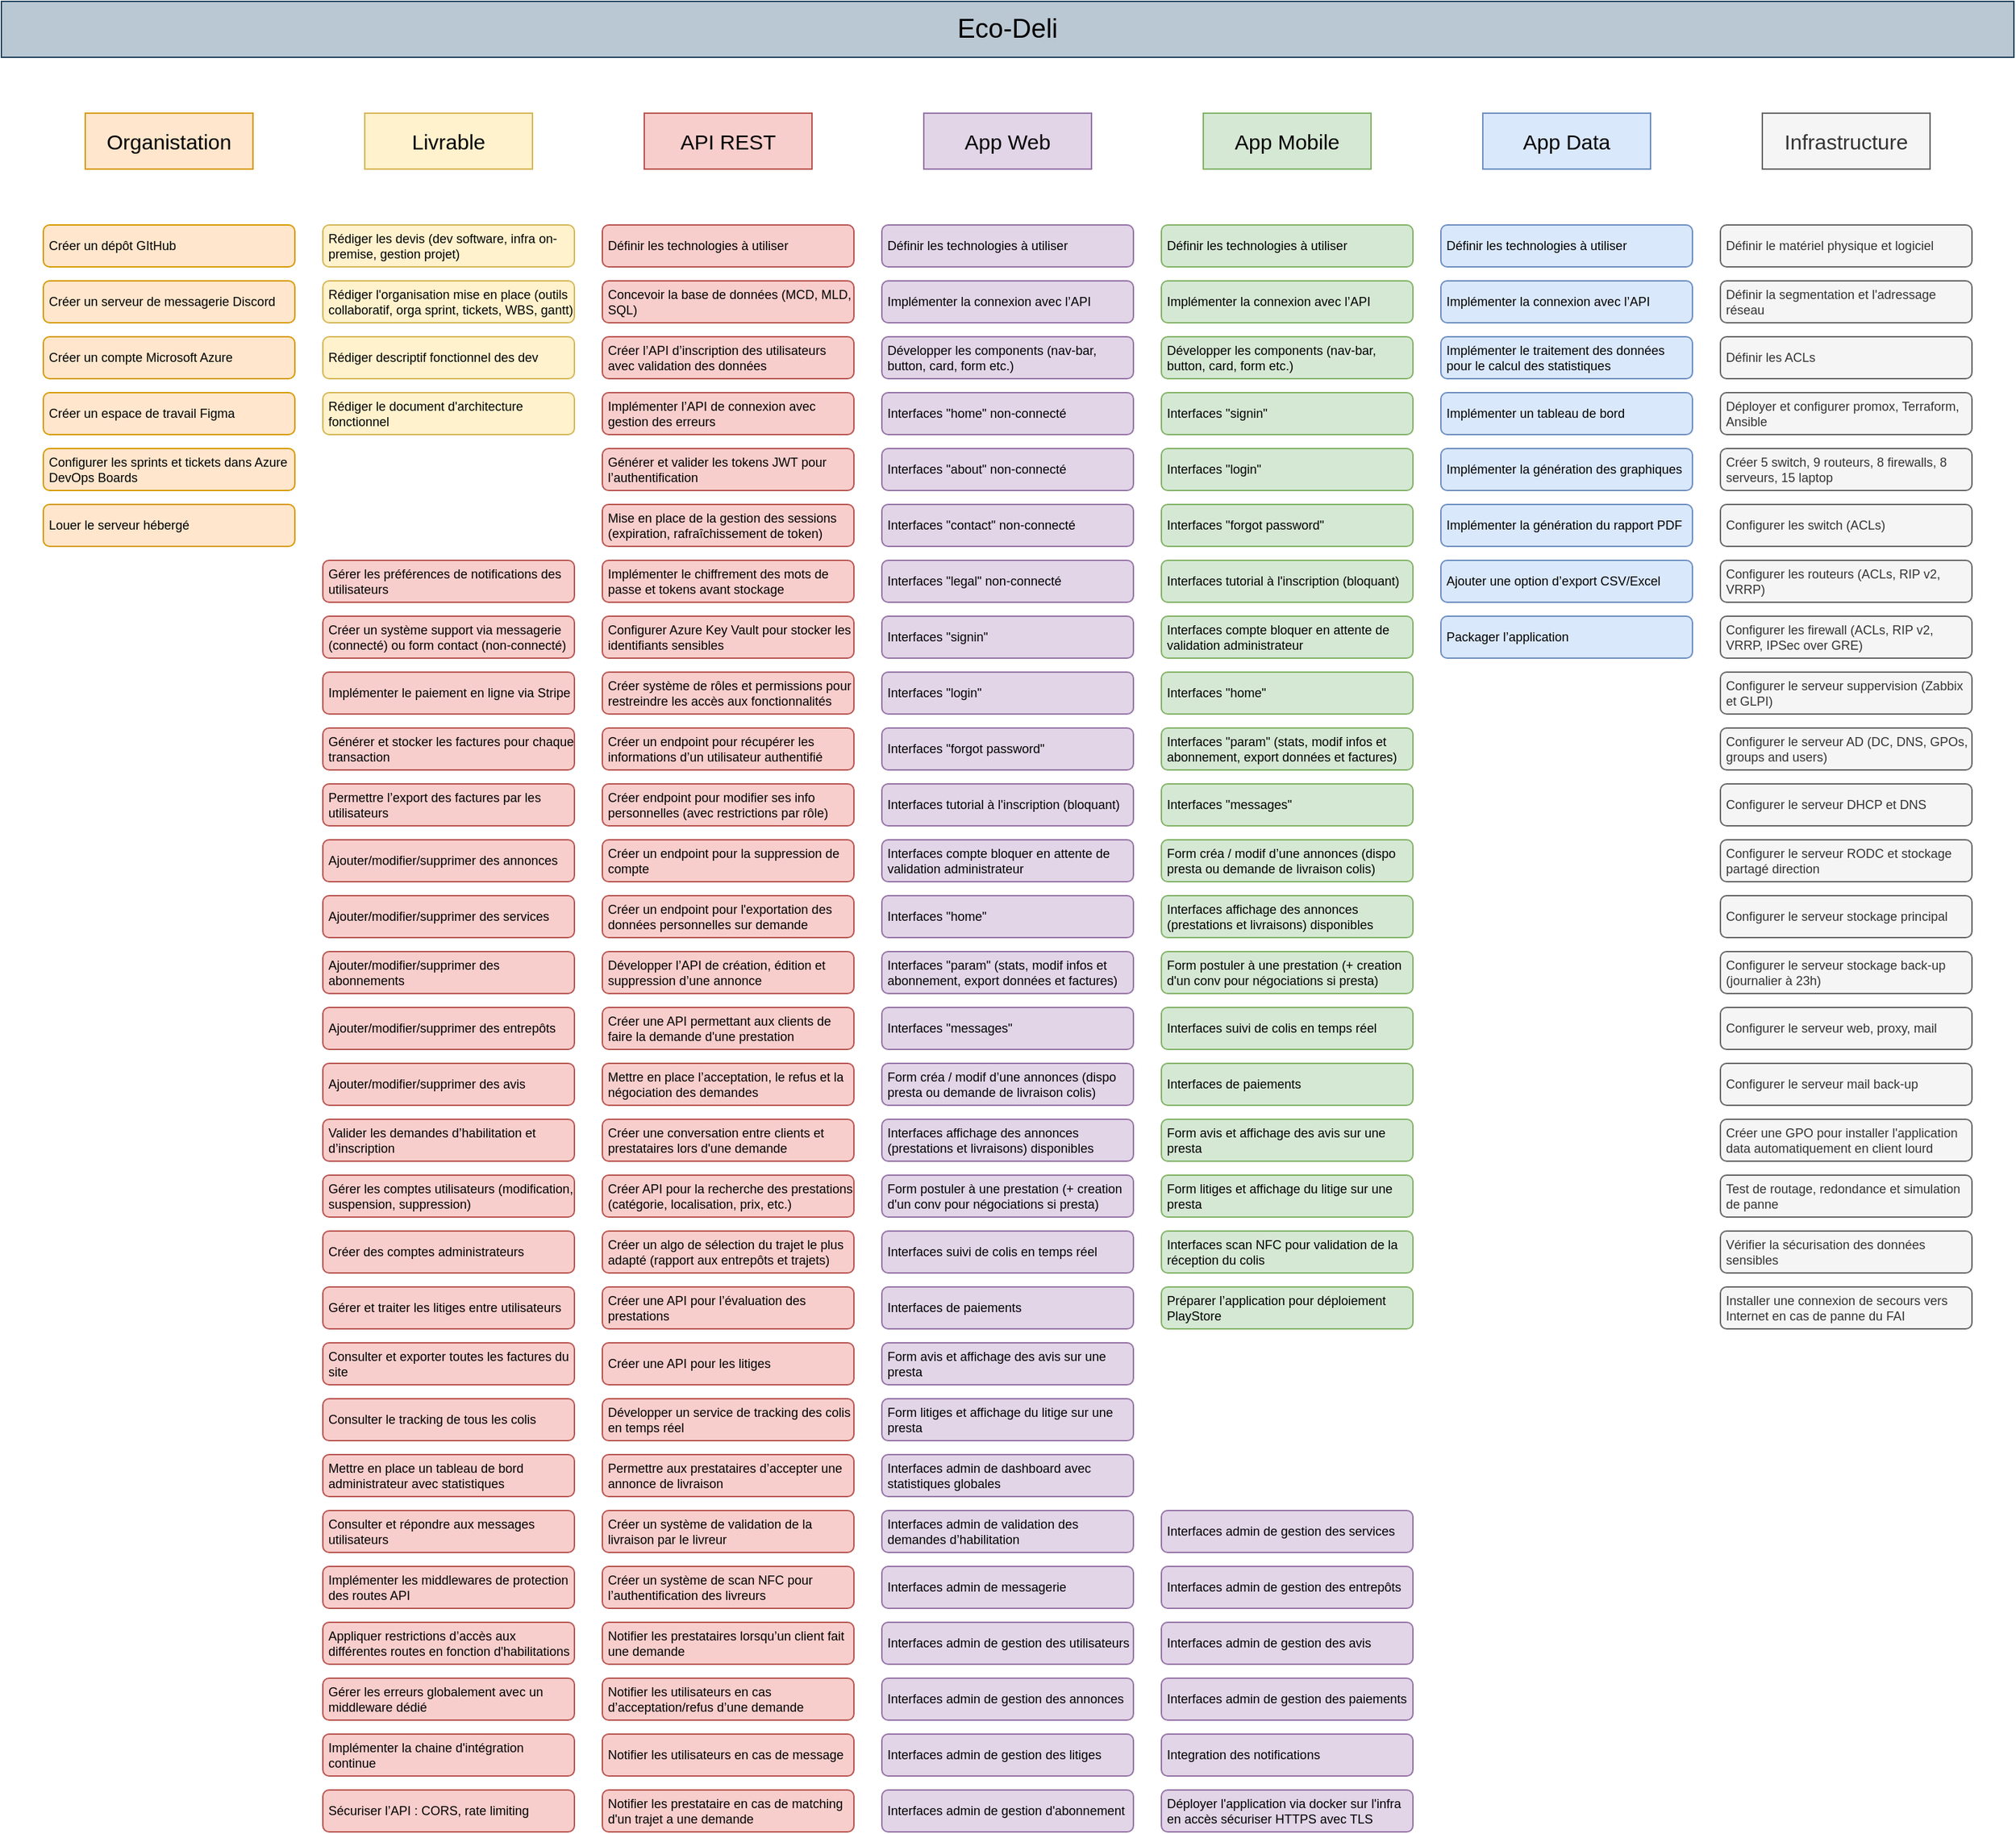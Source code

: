 <mxfile version="26.1.1">
  <diagram name="Page-1" id="0z-PwB4HZmKqcYCsZPZt">
    <mxGraphModel dx="-291" dy="1890" grid="1" gridSize="10" guides="1" tooltips="1" connect="1" arrows="1" fold="1" page="1" pageScale="1" pageWidth="827" pageHeight="1169" math="0" shadow="0">
      <root>
        <mxCell id="0" />
        <mxCell id="1" parent="0" />
        <mxCell id="jnrshBMGlnO5nboHbdF4-2" value="&lt;font style=&quot;font-size: 19px;&quot;&gt;Eco-Deli&lt;/font&gt;" style="rounded=0;whiteSpace=wrap;html=1;fontFamily=Helvetica;fontSize=11;labelBackgroundColor=none;fillColor=#bac8d3;strokeColor=#23445d;" parent="1" vertex="1">
          <mxGeometry x="1760" y="-1120" width="1440" height="40" as="geometry" />
        </mxCell>
        <mxCell id="jnrshBMGlnO5nboHbdF4-3" value="Organistation" style="rounded=0;whiteSpace=wrap;html=1;fontFamily=Helvetica;fontSize=15;labelBackgroundColor=none;fillColor=#ffe6cc;strokeColor=#d79b00;" parent="1" vertex="1">
          <mxGeometry x="1820" y="-1040" width="120" height="40" as="geometry" />
        </mxCell>
        <mxCell id="jnrshBMGlnO5nboHbdF4-4" value="Livrable" style="rounded=0;whiteSpace=wrap;html=1;fontFamily=Helvetica;fontSize=15;labelBackgroundColor=none;fillColor=#fff2cc;strokeColor=#d6b656;" parent="1" vertex="1">
          <mxGeometry x="2020" y="-1040" width="120" height="40" as="geometry" />
        </mxCell>
        <mxCell id="jnrshBMGlnO5nboHbdF4-5" value="App Web" style="rounded=0;whiteSpace=wrap;html=1;fontFamily=Helvetica;fontSize=15;labelBackgroundColor=none;fillColor=#e1d5e7;strokeColor=#9673a6;" parent="1" vertex="1">
          <mxGeometry x="2420" y="-1040" width="120" height="40" as="geometry" />
        </mxCell>
        <mxCell id="jnrshBMGlnO5nboHbdF4-6" value="App Mobile" style="rounded=0;whiteSpace=wrap;html=1;fontFamily=Helvetica;fontSize=15;labelBackgroundColor=none;fillColor=#d5e8d4;strokeColor=#82b366;" parent="1" vertex="1">
          <mxGeometry x="2620" y="-1040" width="120" height="40" as="geometry" />
        </mxCell>
        <mxCell id="jnrshBMGlnO5nboHbdF4-7" value="App Data" style="rounded=0;whiteSpace=wrap;html=1;fontFamily=Helvetica;fontSize=15;labelBackgroundColor=none;fillColor=#dae8fc;strokeColor=#6c8ebf;" parent="1" vertex="1">
          <mxGeometry x="2820" y="-1040" width="120" height="40" as="geometry" />
        </mxCell>
        <mxCell id="jnrshBMGlnO5nboHbdF4-8" value="Infrastructure" style="rounded=0;whiteSpace=wrap;html=1;fontFamily=Helvetica;fontSize=15;fontColor=#333333;labelBackgroundColor=none;fillColor=#f5f5f5;strokeColor=#666666;" parent="1" vertex="1">
          <mxGeometry x="3020" y="-1040" width="120" height="40" as="geometry" />
        </mxCell>
        <mxCell id="jnrshBMGlnO5nboHbdF4-10" value="Créer un dépôt GItHub" style="rounded=1;whiteSpace=wrap;html=1;fontSize=9;align=left;verticalAlign=middle;spacingLeft=2;fillColor=#ffe6cc;strokeColor=#d79b00;" parent="1" vertex="1">
          <mxGeometry x="1790" y="-960" width="180" height="30" as="geometry" />
        </mxCell>
        <mxCell id="jnrshBMGlnO5nboHbdF4-11" value="Créer un serveur de messagerie Discord" style="rounded=1;whiteSpace=wrap;html=1;fontSize=9;align=left;verticalAlign=middle;spacingLeft=2;fillColor=#ffe6cc;strokeColor=#d79b00;" parent="1" vertex="1">
          <mxGeometry x="1790" y="-920" width="180" height="30" as="geometry" />
        </mxCell>
        <mxCell id="jnrshBMGlnO5nboHbdF4-12" value="Créer un compte Microsoft Azure" style="rounded=1;whiteSpace=wrap;html=1;fontSize=9;align=left;verticalAlign=middle;spacingLeft=2;fillColor=#ffe6cc;strokeColor=#d79b00;" parent="1" vertex="1">
          <mxGeometry x="1790" y="-880" width="180" height="30" as="geometry" />
        </mxCell>
        <mxCell id="jnrshBMGlnO5nboHbdF4-13" value="Créer un espace de travail Figma" style="rounded=1;whiteSpace=wrap;html=1;fontSize=9;align=left;verticalAlign=middle;spacingLeft=2;fillColor=#ffe6cc;strokeColor=#d79b00;" parent="1" vertex="1">
          <mxGeometry x="1790" y="-840" width="180" height="30" as="geometry" />
        </mxCell>
        <mxCell id="jnrshBMGlnO5nboHbdF4-17" value="Configurer les sprints et tickets dans Azure DevOps Boards" style="rounded=1;whiteSpace=wrap;html=1;fontSize=9;align=left;verticalAlign=middle;spacingLeft=2;fillColor=#ffe6cc;strokeColor=#d79b00;" parent="1" vertex="1">
          <mxGeometry x="1790" y="-800" width="180" height="30" as="geometry" />
        </mxCell>
        <mxCell id="jnrshBMGlnO5nboHbdF4-20" value="Rédiger les devis (dev software, infra on-premise, gestion projet)" style="rounded=1;whiteSpace=wrap;html=1;fontSize=9;align=left;verticalAlign=middle;spacingLeft=2;fillColor=#fff2cc;strokeColor=#d6b656;" parent="1" vertex="1">
          <mxGeometry x="1990" y="-960" width="180" height="30" as="geometry" />
        </mxCell>
        <mxCell id="jnrshBMGlnO5nboHbdF4-21" value="Définir le matériel physique et logiciel&amp;nbsp;" style="rounded=1;whiteSpace=wrap;html=1;fontSize=9;align=left;verticalAlign=middle;spacingLeft=2;fillColor=#f5f5f5;fontColor=#333333;strokeColor=#666666;" parent="1" vertex="1">
          <mxGeometry x="2990" y="-960" width="180" height="30" as="geometry" />
        </mxCell>
        <mxCell id="jnrshBMGlnO5nboHbdF4-22" value="Rédiger l&#39;organisation mise en place (outils collaboratif, orga sprint, tickets, WBS, gantt)" style="rounded=1;whiteSpace=wrap;html=1;fontSize=9;align=left;verticalAlign=middle;spacingLeft=2;fillColor=#fff2cc;strokeColor=#d6b656;" parent="1" vertex="1">
          <mxGeometry x="1990" y="-920" width="180" height="30" as="geometry" />
        </mxCell>
        <mxCell id="jnrshBMGlnO5nboHbdF4-23" value="Rédiger descriptif fonctionnel des dev" style="rounded=1;whiteSpace=wrap;html=1;fontSize=9;align=left;verticalAlign=middle;spacingLeft=2;fillColor=#fff2cc;strokeColor=#d6b656;" parent="1" vertex="1">
          <mxGeometry x="1990" y="-880" width="180" height="30" as="geometry" />
        </mxCell>
        <mxCell id="jnrshBMGlnO5nboHbdF4-25" value="Rédiger le document d&#39;architecture fonctionnel&amp;nbsp;" style="rounded=1;whiteSpace=wrap;html=1;fontSize=9;align=left;verticalAlign=middle;spacingLeft=2;fillColor=#fff2cc;strokeColor=#d6b656;" parent="1" vertex="1">
          <mxGeometry x="1990" y="-840" width="180" height="30" as="geometry" />
        </mxCell>
        <mxCell id="jnrshBMGlnO5nboHbdF4-27" value="Définir les technologies à utiliser" style="rounded=1;whiteSpace=wrap;html=1;fontSize=9;align=left;verticalAlign=middle;spacingLeft=2;fillColor=#e1d5e7;strokeColor=#9673a6;" parent="1" vertex="1">
          <mxGeometry x="2390" y="-960" width="180" height="30" as="geometry" />
        </mxCell>
        <mxCell id="jnrshBMGlnO5nboHbdF4-28" value="Définir les technologies à utiliser" style="rounded=1;whiteSpace=wrap;html=1;fontSize=9;align=left;verticalAlign=middle;spacingLeft=2;fillColor=#d5e8d4;strokeColor=#82b366;" parent="1" vertex="1">
          <mxGeometry x="2590" y="-960" width="180" height="30" as="geometry" />
        </mxCell>
        <mxCell id="jnrshBMGlnO5nboHbdF4-29" value="Définir les technologies à utiliser" style="rounded=1;whiteSpace=wrap;html=1;fontSize=9;align=left;verticalAlign=middle;spacingLeft=2;fillColor=#dae8fc;strokeColor=#6c8ebf;" parent="1" vertex="1">
          <mxGeometry x="2790" y="-960" width="180" height="30" as="geometry" />
        </mxCell>
        <mxCell id="jnrshBMGlnO5nboHbdF4-32" value="&lt;div&gt;Interfaces &quot;home&quot; non-connecté&amp;nbsp;&lt;/div&gt;" style="rounded=1;whiteSpace=wrap;html=1;fontSize=9;align=left;verticalAlign=middle;spacingLeft=2;fillColor=#e1d5e7;strokeColor=#9673a6;" parent="1" vertex="1">
          <mxGeometry x="2390" y="-840" width="180" height="30" as="geometry" />
        </mxCell>
        <mxCell id="jnrshBMGlnO5nboHbdF4-33" value="&lt;div&gt;Interfaces &quot;about&quot; non-connecté&amp;nbsp;&lt;/div&gt;" style="rounded=1;whiteSpace=wrap;html=1;fontSize=9;align=left;verticalAlign=middle;spacingLeft=2;fillColor=#e1d5e7;strokeColor=#9673a6;" parent="1" vertex="1">
          <mxGeometry x="2390" y="-800" width="180" height="30" as="geometry" />
        </mxCell>
        <mxCell id="RLQJDiiOx_Z5LadbRoZ9-6" value="&lt;div&gt;Interfaces &quot;contact&quot; non-connecté&amp;nbsp;&lt;/div&gt;" style="rounded=1;whiteSpace=wrap;html=1;fontSize=9;align=left;verticalAlign=middle;spacingLeft=2;fillColor=#e1d5e7;strokeColor=#9673a6;" vertex="1" parent="1">
          <mxGeometry x="2390" y="-760" width="180" height="30" as="geometry" />
        </mxCell>
        <mxCell id="RLQJDiiOx_Z5LadbRoZ9-7" value="&lt;div&gt;Interfaces &quot;legal&quot; non-connecté&amp;nbsp;&lt;/div&gt;" style="rounded=1;whiteSpace=wrap;html=1;fontSize=9;align=left;verticalAlign=middle;spacingLeft=2;fillColor=#e1d5e7;strokeColor=#9673a6;" vertex="1" parent="1">
          <mxGeometry x="2390" y="-720" width="180" height="30" as="geometry" />
        </mxCell>
        <mxCell id="RLQJDiiOx_Z5LadbRoZ9-8" value="&lt;div&gt;Interfaces &quot;signin&quot;&lt;/div&gt;" style="rounded=1;whiteSpace=wrap;html=1;fontSize=9;align=left;verticalAlign=middle;spacingLeft=2;fillColor=#e1d5e7;strokeColor=#9673a6;" vertex="1" parent="1">
          <mxGeometry x="2390" y="-680" width="180" height="30" as="geometry" />
        </mxCell>
        <mxCell id="RLQJDiiOx_Z5LadbRoZ9-9" value="&lt;div&gt;Interfaces &quot;login&quot;&lt;/div&gt;" style="rounded=1;whiteSpace=wrap;html=1;fontSize=9;align=left;verticalAlign=middle;spacingLeft=2;fillColor=#e1d5e7;strokeColor=#9673a6;" vertex="1" parent="1">
          <mxGeometry x="2390" y="-640" width="180" height="30" as="geometry" />
        </mxCell>
        <mxCell id="RLQJDiiOx_Z5LadbRoZ9-10" value="&lt;div&gt;Interfaces &quot;forgot password&quot;&lt;/div&gt;" style="rounded=1;whiteSpace=wrap;html=1;fontSize=9;align=left;verticalAlign=middle;spacingLeft=2;fillColor=#e1d5e7;strokeColor=#9673a6;" vertex="1" parent="1">
          <mxGeometry x="2390" y="-600" width="180" height="30" as="geometry" />
        </mxCell>
        <mxCell id="RLQJDiiOx_Z5LadbRoZ9-11" value="Développer les components (nav-bar, button, card, form etc.)" style="rounded=1;whiteSpace=wrap;html=1;fontSize=9;align=left;verticalAlign=middle;spacingLeft=2;fillColor=#e1d5e7;strokeColor=#9673a6;" vertex="1" parent="1">
          <mxGeometry x="2390" y="-880" width="180" height="30" as="geometry" />
        </mxCell>
        <mxCell id="RLQJDiiOx_Z5LadbRoZ9-23" value="&lt;div&gt;Interfaces tutorial à l&#39;inscription (bloquant)&lt;/div&gt;" style="rounded=1;whiteSpace=wrap;html=1;fontSize=9;align=left;verticalAlign=middle;spacingLeft=2;fillColor=#e1d5e7;strokeColor=#9673a6;" vertex="1" parent="1">
          <mxGeometry x="2390" y="-560" width="180" height="30" as="geometry" />
        </mxCell>
        <mxCell id="RLQJDiiOx_Z5LadbRoZ9-24" value="&lt;div&gt;Interfaces compte bloquer en attente de validation administrateur&lt;/div&gt;" style="rounded=1;whiteSpace=wrap;html=1;fontSize=9;align=left;verticalAlign=middle;spacingLeft=2;fillColor=#e1d5e7;strokeColor=#9673a6;" vertex="1" parent="1">
          <mxGeometry x="2390" y="-520" width="180" height="30" as="geometry" />
        </mxCell>
        <mxCell id="RLQJDiiOx_Z5LadbRoZ9-25" value="&lt;div&gt;Interfaces &quot;home&quot;&lt;/div&gt;" style="rounded=1;whiteSpace=wrap;html=1;fontSize=9;align=left;verticalAlign=middle;spacingLeft=2;fillColor=#e1d5e7;strokeColor=#9673a6;" vertex="1" parent="1">
          <mxGeometry x="2390" y="-480" width="180" height="30" as="geometry" />
        </mxCell>
        <mxCell id="RLQJDiiOx_Z5LadbRoZ9-26" value="&lt;div&gt;Interfaces &quot;param&quot; (&lt;span style=&quot;background-color: transparent; color: light-dark(rgb(0, 0, 0), rgb(255, 255, 255));&quot;&gt;stats,&amp;nbsp;&lt;/span&gt;&lt;span style=&quot;background-color: transparent; color: light-dark(rgb(0, 0, 0), rgb(255, 255, 255));&quot;&gt;modif info&lt;font&gt;s&lt;/font&gt; et abonnement, export données et factures)&lt;/span&gt;&lt;/div&gt;" style="rounded=1;whiteSpace=wrap;html=1;fontSize=9;align=left;verticalAlign=middle;spacingLeft=2;fillColor=#e1d5e7;strokeColor=#9673a6;" vertex="1" parent="1">
          <mxGeometry x="2390" y="-440" width="180" height="30" as="geometry" />
        </mxCell>
        <mxCell id="RLQJDiiOx_Z5LadbRoZ9-27" value="&lt;div&gt;Interfaces &quot;messages&quot;&lt;/div&gt;" style="rounded=1;whiteSpace=wrap;html=1;fontSize=9;align=left;verticalAlign=middle;spacingLeft=2;fillColor=#e1d5e7;strokeColor=#9673a6;" vertex="1" parent="1">
          <mxGeometry x="2390" y="-400" width="180" height="30" as="geometry" />
        </mxCell>
        <mxCell id="RLQJDiiOx_Z5LadbRoZ9-28" value="&lt;div&gt;Form créa / modif d’une annonces (dispo presta ou demande de livraison colis)&lt;/div&gt;" style="rounded=1;whiteSpace=wrap;html=1;fontSize=9;align=left;verticalAlign=middle;spacingLeft=2;fillColor=#e1d5e7;strokeColor=#9673a6;" vertex="1" parent="1">
          <mxGeometry x="2390" y="-360" width="180" height="30" as="geometry" />
        </mxCell>
        <mxCell id="RLQJDiiOx_Z5LadbRoZ9-29" value="&lt;div&gt;Interfaces affichage des annonces (prestations et livraisons) disponibles&lt;/div&gt;" style="rounded=1;whiteSpace=wrap;html=1;fontSize=9;align=left;verticalAlign=middle;spacingLeft=2;fillColor=#e1d5e7;strokeColor=#9673a6;" vertex="1" parent="1">
          <mxGeometry x="2390" y="-320" width="180" height="30" as="geometry" />
        </mxCell>
        <mxCell id="RLQJDiiOx_Z5LadbRoZ9-30" value="&lt;div&gt;Form postuler à une prestation (+ creation d&#39;un conv pour négociations si presta)&lt;/div&gt;" style="rounded=1;whiteSpace=wrap;html=1;fontSize=9;align=left;verticalAlign=middle;spacingLeft=2;fillColor=#e1d5e7;strokeColor=#9673a6;" vertex="1" parent="1">
          <mxGeometry x="2390" y="-280" width="180" height="30" as="geometry" />
        </mxCell>
        <mxCell id="RLQJDiiOx_Z5LadbRoZ9-31" value="&lt;div&gt;Interfaces suivi de colis en temps réel&amp;nbsp;&lt;/div&gt;" style="rounded=1;whiteSpace=wrap;html=1;fontSize=9;align=left;verticalAlign=middle;spacingLeft=2;fillColor=#e1d5e7;strokeColor=#9673a6;" vertex="1" parent="1">
          <mxGeometry x="2390" y="-240" width="180" height="30" as="geometry" />
        </mxCell>
        <mxCell id="RLQJDiiOx_Z5LadbRoZ9-32" value="&lt;div&gt;Interfaces de paiements&amp;nbsp;&lt;/div&gt;" style="rounded=1;whiteSpace=wrap;html=1;fontSize=9;align=left;verticalAlign=middle;spacingLeft=2;fillColor=#e1d5e7;strokeColor=#9673a6;" vertex="1" parent="1">
          <mxGeometry x="2390" y="-200" width="180" height="30" as="geometry" />
        </mxCell>
        <mxCell id="RLQJDiiOx_Z5LadbRoZ9-33" value="Form avis et affichage des avis sur une presta" style="rounded=1;whiteSpace=wrap;html=1;fontSize=9;align=left;verticalAlign=middle;spacingLeft=2;fillColor=#e1d5e7;strokeColor=#9673a6;" vertex="1" parent="1">
          <mxGeometry x="2390" y="-160" width="180" height="30" as="geometry" />
        </mxCell>
        <mxCell id="RLQJDiiOx_Z5LadbRoZ9-34" value="Form litiges et affichage du litige sur une presta&amp;nbsp;" style="rounded=1;whiteSpace=wrap;html=1;fontSize=9;align=left;verticalAlign=middle;spacingLeft=2;fillColor=#e1d5e7;strokeColor=#9673a6;" vertex="1" parent="1">
          <mxGeometry x="2390" y="-120" width="180" height="30" as="geometry" />
        </mxCell>
        <mxCell id="RLQJDiiOx_Z5LadbRoZ9-35" value="&lt;div&gt;Interfaces admin de dashboard avec statistiques globales&lt;/div&gt;" style="rounded=1;whiteSpace=wrap;html=1;fontSize=9;align=left;verticalAlign=middle;spacingLeft=2;fillColor=#e1d5e7;strokeColor=#9673a6;" vertex="1" parent="1">
          <mxGeometry x="2390" y="-80" width="180" height="30" as="geometry" />
        </mxCell>
        <mxCell id="RLQJDiiOx_Z5LadbRoZ9-36" value="&lt;div&gt;Interfaces admin de validation des demandes d’habilitation&lt;/div&gt;" style="rounded=1;whiteSpace=wrap;html=1;fontSize=9;align=left;verticalAlign=middle;spacingLeft=2;fillColor=#e1d5e7;strokeColor=#9673a6;" vertex="1" parent="1">
          <mxGeometry x="2390" y="-40" width="180" height="30" as="geometry" />
        </mxCell>
        <mxCell id="RLQJDiiOx_Z5LadbRoZ9-37" value="&lt;div&gt;Interfaces admin de messagerie&lt;/div&gt;" style="rounded=1;whiteSpace=wrap;html=1;fontSize=9;align=left;verticalAlign=middle;spacingLeft=2;fillColor=#e1d5e7;strokeColor=#9673a6;" vertex="1" parent="1">
          <mxGeometry x="2390" width="180" height="30" as="geometry" />
        </mxCell>
        <mxCell id="RLQJDiiOx_Z5LadbRoZ9-38" value="&lt;div&gt;Interfaces admin de gestion des utilisateurs&lt;/div&gt;" style="rounded=1;whiteSpace=wrap;html=1;fontSize=9;align=left;verticalAlign=middle;spacingLeft=2;fillColor=#e1d5e7;strokeColor=#9673a6;" vertex="1" parent="1">
          <mxGeometry x="2390" y="40" width="180" height="30" as="geometry" />
        </mxCell>
        <mxCell id="RLQJDiiOx_Z5LadbRoZ9-39" value="Interfaces admin de gestion des annonces" style="rounded=1;whiteSpace=wrap;html=1;fontSize=9;align=left;verticalAlign=middle;spacingLeft=2;fillColor=#e1d5e7;strokeColor=#9673a6;" vertex="1" parent="1">
          <mxGeometry x="2390" y="80" width="180" height="30" as="geometry" />
        </mxCell>
        <mxCell id="RLQJDiiOx_Z5LadbRoZ9-40" value="Interfaces admin de gestion des litiges" style="rounded=1;whiteSpace=wrap;html=1;fontSize=9;align=left;verticalAlign=middle;spacingLeft=2;fillColor=#e1d5e7;strokeColor=#9673a6;" vertex="1" parent="1">
          <mxGeometry x="2390" y="120" width="180" height="30" as="geometry" />
        </mxCell>
        <mxCell id="RLQJDiiOx_Z5LadbRoZ9-58" value="Integration des notifications" style="rounded=1;whiteSpace=wrap;html=1;fontSize=9;align=left;verticalAlign=middle;spacingLeft=2;fillColor=#e1d5e7;strokeColor=#9673a6;" vertex="1" parent="1">
          <mxGeometry x="2590" y="120" width="180" height="30" as="geometry" />
        </mxCell>
        <mxCell id="RLQJDiiOx_Z5LadbRoZ9-59" value="Interfaces admin de gestion des paiements" style="rounded=1;whiteSpace=wrap;html=1;fontSize=9;align=left;verticalAlign=middle;spacingLeft=2;fillColor=#e1d5e7;strokeColor=#9673a6;" vertex="1" parent="1">
          <mxGeometry x="2590" y="80" width="180" height="30" as="geometry" />
        </mxCell>
        <mxCell id="RLQJDiiOx_Z5LadbRoZ9-60" value="API REST" style="rounded=0;whiteSpace=wrap;html=1;fontFamily=Helvetica;fontSize=15;labelBackgroundColor=none;fillColor=#f8cecc;strokeColor=#b85450;" vertex="1" parent="1">
          <mxGeometry x="2220" y="-1040" width="120" height="40" as="geometry" />
        </mxCell>
        <mxCell id="RLQJDiiOx_Z5LadbRoZ9-61" value="Définir les technologies à utiliser" style="rounded=1;whiteSpace=wrap;html=1;fontSize=9;align=left;verticalAlign=middle;spacingLeft=2;fillColor=#f8cecc;strokeColor=#b85450;" vertex="1" parent="1">
          <mxGeometry x="2190" y="-960" width="180" height="30" as="geometry" />
        </mxCell>
        <mxCell id="RLQJDiiOx_Z5LadbRoZ9-62" value="Concevoir la base de données (MCD, MLD, SQL)" style="rounded=1;whiteSpace=wrap;html=1;fontSize=9;align=left;verticalAlign=middle;spacingLeft=2;fillColor=#f8cecc;strokeColor=#b85450;" vertex="1" parent="1">
          <mxGeometry x="2190" y="-920" width="180" height="30" as="geometry" />
        </mxCell>
        <mxCell id="RLQJDiiOx_Z5LadbRoZ9-63" value="Créer l’API d’inscription des utilisateurs avec validation des données" style="rounded=1;whiteSpace=wrap;html=1;fontSize=9;align=left;verticalAlign=middle;spacingLeft=2;fillColor=#f8cecc;strokeColor=#b85450;" vertex="1" parent="1">
          <mxGeometry x="2190" y="-880" width="180" height="30" as="geometry" />
        </mxCell>
        <mxCell id="RLQJDiiOx_Z5LadbRoZ9-64" value="&lt;div&gt;Implémenter l’API de connexion avec gestion des erreurs&lt;/div&gt;" style="rounded=1;whiteSpace=wrap;html=1;fontSize=9;align=left;verticalAlign=middle;spacingLeft=2;fillColor=#f8cecc;strokeColor=#b85450;" vertex="1" parent="1">
          <mxGeometry x="2190" y="-840" width="180" height="30" as="geometry" />
        </mxCell>
        <mxCell id="RLQJDiiOx_Z5LadbRoZ9-65" value="&lt;div&gt;Générer et valider les tokens JWT pour l’authentification&lt;/div&gt;" style="rounded=1;whiteSpace=wrap;html=1;fontSize=9;align=left;verticalAlign=middle;spacingLeft=2;fillColor=#f8cecc;strokeColor=#b85450;" vertex="1" parent="1">
          <mxGeometry x="2190" y="-800" width="180" height="30" as="geometry" />
        </mxCell>
        <mxCell id="RLQJDiiOx_Z5LadbRoZ9-66" value="&lt;div&gt;Mise en place de la gestion des sessions (expiration, rafraîchissement de token)&lt;/div&gt;" style="rounded=1;whiteSpace=wrap;html=1;fontSize=9;align=left;verticalAlign=middle;spacingLeft=2;fillColor=#f8cecc;strokeColor=#b85450;" vertex="1" parent="1">
          <mxGeometry x="2190" y="-760" width="180" height="30" as="geometry" />
        </mxCell>
        <mxCell id="RLQJDiiOx_Z5LadbRoZ9-67" value="&lt;div&gt;Implémenter le chiffrement des mots de passe et tokens avant stockage&lt;/div&gt;" style="rounded=1;whiteSpace=wrap;html=1;fontSize=9;align=left;verticalAlign=middle;spacingLeft=2;fillColor=#f8cecc;strokeColor=#b85450;" vertex="1" parent="1">
          <mxGeometry x="2190" y="-720" width="180" height="30" as="geometry" />
        </mxCell>
        <mxCell id="RLQJDiiOx_Z5LadbRoZ9-68" value="Configurer Azure Key Vault pour stocker les identifiants sensibles" style="rounded=1;whiteSpace=wrap;html=1;fontSize=9;align=left;verticalAlign=middle;spacingLeft=2;fillColor=#f8cecc;strokeColor=#b85450;" vertex="1" parent="1">
          <mxGeometry x="2190" y="-680" width="180" height="30" as="geometry" />
        </mxCell>
        <mxCell id="RLQJDiiOx_Z5LadbRoZ9-69" value="&lt;div&gt;Créer système de rôles et permissions pour restreindre les accès aux fonctionnalités&lt;/div&gt;" style="rounded=1;whiteSpace=wrap;html=1;fontSize=9;align=left;verticalAlign=middle;spacingLeft=2;fillColor=#f8cecc;strokeColor=#b85450;" vertex="1" parent="1">
          <mxGeometry x="2190" y="-640" width="180" height="30" as="geometry" />
        </mxCell>
        <mxCell id="RLQJDiiOx_Z5LadbRoZ9-70" value="&lt;div&gt;Créer un endpoint pour récupérer les informations d’un utilisateur authentifié&lt;/div&gt;" style="rounded=1;whiteSpace=wrap;html=1;fontSize=9;align=left;verticalAlign=middle;spacingLeft=2;fillColor=#f8cecc;strokeColor=#b85450;" vertex="1" parent="1">
          <mxGeometry x="2190" y="-600" width="180" height="30" as="geometry" />
        </mxCell>
        <mxCell id="RLQJDiiOx_Z5LadbRoZ9-71" value="&lt;div&gt;Créer endpoint pour modifier ses info personnelles (avec restrictions par rôle)&lt;/div&gt;" style="rounded=1;whiteSpace=wrap;html=1;fontSize=9;align=left;verticalAlign=middle;spacingLeft=2;fillColor=#f8cecc;strokeColor=#b85450;" vertex="1" parent="1">
          <mxGeometry x="2190" y="-560" width="180" height="30" as="geometry" />
        </mxCell>
        <mxCell id="RLQJDiiOx_Z5LadbRoZ9-72" value="&lt;div&gt;Créer un endpoint pour la suppression de compte&lt;/div&gt;" style="rounded=1;whiteSpace=wrap;html=1;fontSize=9;align=left;verticalAlign=middle;spacingLeft=2;fillColor=#f8cecc;strokeColor=#b85450;" vertex="1" parent="1">
          <mxGeometry x="2190" y="-520" width="180" height="30" as="geometry" />
        </mxCell>
        <mxCell id="RLQJDiiOx_Z5LadbRoZ9-73" value="&lt;div&gt;Créer un endpoint pour l&#39;exportation des données personnelles sur demande&lt;/div&gt;" style="rounded=1;whiteSpace=wrap;html=1;fontSize=9;align=left;verticalAlign=middle;spacingLeft=2;fillColor=#f8cecc;strokeColor=#b85450;" vertex="1" parent="1">
          <mxGeometry x="2190" y="-480" width="180" height="30" as="geometry" />
        </mxCell>
        <mxCell id="RLQJDiiOx_Z5LadbRoZ9-74" value="&lt;div&gt;Développer l’API de création, édition et suppression d’une annonce&lt;/div&gt;" style="rounded=1;whiteSpace=wrap;html=1;fontSize=9;align=left;verticalAlign=middle;spacingLeft=2;fillColor=#f8cecc;strokeColor=#b85450;" vertex="1" parent="1">
          <mxGeometry x="2190" y="-440" width="180" height="30" as="geometry" />
        </mxCell>
        <mxCell id="RLQJDiiOx_Z5LadbRoZ9-75" value="&lt;div&gt;Créer une API permettant aux clients de faire la demande d&#39;une prestation&lt;/div&gt;" style="rounded=1;whiteSpace=wrap;html=1;fontSize=9;align=left;verticalAlign=middle;spacingLeft=2;fillColor=#f8cecc;strokeColor=#b85450;" vertex="1" parent="1">
          <mxGeometry x="2190" y="-400" width="180" height="30" as="geometry" />
        </mxCell>
        <mxCell id="RLQJDiiOx_Z5LadbRoZ9-76" value="&lt;div&gt;Mettre en place l’acceptation, le refus et la négociation des demandes&lt;/div&gt;" style="rounded=1;whiteSpace=wrap;html=1;fontSize=9;align=left;verticalAlign=middle;spacingLeft=2;fillColor=#f8cecc;strokeColor=#b85450;" vertex="1" parent="1">
          <mxGeometry x="2190" y="-360" width="180" height="30" as="geometry" />
        </mxCell>
        <mxCell id="RLQJDiiOx_Z5LadbRoZ9-77" value="&lt;div&gt;Créer une conversation entre clients et prestataires lors d&#39;une demande&lt;/div&gt;" style="rounded=1;whiteSpace=wrap;html=1;fontSize=9;align=left;verticalAlign=middle;spacingLeft=2;fillColor=#f8cecc;strokeColor=#b85450;" vertex="1" parent="1">
          <mxGeometry x="2190" y="-320" width="180" height="30" as="geometry" />
        </mxCell>
        <mxCell id="RLQJDiiOx_Z5LadbRoZ9-78" value="&lt;div&gt;Créer API pour la recherche des prestations (catégorie, localisation, prix, etc.)&lt;/div&gt;" style="rounded=1;whiteSpace=wrap;html=1;fontSize=9;align=left;verticalAlign=middle;spacingLeft=2;fillColor=#f8cecc;strokeColor=#b85450;" vertex="1" parent="1">
          <mxGeometry x="2190" y="-280" width="180" height="30" as="geometry" />
        </mxCell>
        <mxCell id="RLQJDiiOx_Z5LadbRoZ9-79" value="&lt;div&gt;Créer un algo de sélection du trajet le plus adapté (rapport aux entrepôts et trajets)&lt;/div&gt;" style="rounded=1;whiteSpace=wrap;html=1;fontSize=9;align=left;verticalAlign=middle;spacingLeft=2;fillColor=#f8cecc;strokeColor=#b85450;" vertex="1" parent="1">
          <mxGeometry x="2190" y="-240" width="180" height="30" as="geometry" />
        </mxCell>
        <mxCell id="RLQJDiiOx_Z5LadbRoZ9-80" value="&lt;div&gt;Créer une API pour l’évaluation des prestations&lt;/div&gt;" style="rounded=1;whiteSpace=wrap;html=1;fontSize=9;align=left;verticalAlign=middle;spacingLeft=2;fillColor=#f8cecc;strokeColor=#b85450;" vertex="1" parent="1">
          <mxGeometry x="2190" y="-200" width="180" height="30" as="geometry" />
        </mxCell>
        <mxCell id="RLQJDiiOx_Z5LadbRoZ9-81" value="&lt;div&gt;Créer une API pour les litiges&lt;/div&gt;" style="rounded=1;whiteSpace=wrap;html=1;fontSize=9;align=left;verticalAlign=middle;spacingLeft=2;fillColor=#f8cecc;strokeColor=#b85450;" vertex="1" parent="1">
          <mxGeometry x="2190" y="-160" width="180" height="30" as="geometry" />
        </mxCell>
        <mxCell id="RLQJDiiOx_Z5LadbRoZ9-82" value="&lt;div&gt;Développer un service de tracking des colis en temps réel&lt;/div&gt;" style="rounded=1;whiteSpace=wrap;html=1;fontSize=9;align=left;verticalAlign=middle;spacingLeft=2;fillColor=#f8cecc;strokeColor=#b85450;" vertex="1" parent="1">
          <mxGeometry x="2190" y="-120" width="180" height="30" as="geometry" />
        </mxCell>
        <mxCell id="RLQJDiiOx_Z5LadbRoZ9-83" value="&lt;div&gt;Permettre aux prestataires d’accepter une annonce de livraison&lt;/div&gt;" style="rounded=1;whiteSpace=wrap;html=1;fontSize=9;align=left;verticalAlign=middle;spacingLeft=2;fillColor=#f8cecc;strokeColor=#b85450;" vertex="1" parent="1">
          <mxGeometry x="2190" y="-80" width="180" height="30" as="geometry" />
        </mxCell>
        <mxCell id="RLQJDiiOx_Z5LadbRoZ9-84" value="&lt;div&gt;Créer un système de validation de la livraison par le livreur&lt;/div&gt;" style="rounded=1;whiteSpace=wrap;html=1;fontSize=9;align=left;verticalAlign=middle;spacingLeft=2;fillColor=#f8cecc;strokeColor=#b85450;" vertex="1" parent="1">
          <mxGeometry x="2190" y="-40" width="180" height="30" as="geometry" />
        </mxCell>
        <mxCell id="RLQJDiiOx_Z5LadbRoZ9-85" value="&lt;div&gt;Créer un système de scan NFC pour l’authentification des livreurs&lt;/div&gt;" style="rounded=1;whiteSpace=wrap;html=1;fontSize=9;align=left;verticalAlign=middle;spacingLeft=2;fillColor=#f8cecc;strokeColor=#b85450;" vertex="1" parent="1">
          <mxGeometry x="2190" width="180" height="30" as="geometry" />
        </mxCell>
        <mxCell id="RLQJDiiOx_Z5LadbRoZ9-86" value="&lt;div&gt;Notifier les prestataires lorsqu’un client fait une demande&lt;/div&gt;" style="rounded=1;whiteSpace=wrap;html=1;fontSize=9;align=left;verticalAlign=middle;spacingLeft=2;fillColor=#f8cecc;strokeColor=#b85450;" vertex="1" parent="1">
          <mxGeometry x="2190" y="40" width="180" height="30" as="geometry" />
        </mxCell>
        <mxCell id="RLQJDiiOx_Z5LadbRoZ9-87" value="Interfaces admin de gestion d&#39;abonnement" style="rounded=1;whiteSpace=wrap;html=1;fontSize=9;align=left;verticalAlign=middle;spacingLeft=2;fillColor=#e1d5e7;strokeColor=#9673a6;" vertex="1" parent="1">
          <mxGeometry x="2390" y="160" width="180" height="30" as="geometry" />
        </mxCell>
        <mxCell id="RLQJDiiOx_Z5LadbRoZ9-88" value="Interfaces admin de gestion des services" style="rounded=1;whiteSpace=wrap;html=1;fontSize=9;align=left;verticalAlign=middle;spacingLeft=2;fillColor=#e1d5e7;strokeColor=#9673a6;" vertex="1" parent="1">
          <mxGeometry x="2590" y="-40" width="180" height="30" as="geometry" />
        </mxCell>
        <mxCell id="RLQJDiiOx_Z5LadbRoZ9-89" value="Interfaces admin de gestion des entrepôts&amp;nbsp;" style="rounded=1;whiteSpace=wrap;html=1;fontSize=9;align=left;verticalAlign=middle;spacingLeft=2;fillColor=#e1d5e7;strokeColor=#9673a6;" vertex="1" parent="1">
          <mxGeometry x="2590" width="180" height="30" as="geometry" />
        </mxCell>
        <mxCell id="RLQJDiiOx_Z5LadbRoZ9-90" value="Interfaces admin de gestion des avis" style="rounded=1;whiteSpace=wrap;html=1;fontSize=9;align=left;verticalAlign=middle;spacingLeft=2;fillColor=#e1d5e7;strokeColor=#9673a6;" vertex="1" parent="1">
          <mxGeometry x="2590" y="40" width="180" height="30" as="geometry" />
        </mxCell>
        <mxCell id="RLQJDiiOx_Z5LadbRoZ9-95" value="&lt;div&gt;Interfaces &quot;signin&quot;&lt;/div&gt;" style="rounded=1;whiteSpace=wrap;html=1;fontSize=9;align=left;verticalAlign=middle;spacingLeft=2;fillColor=#d5e8d4;strokeColor=#82b366;" vertex="1" parent="1">
          <mxGeometry x="2590" y="-840" width="180" height="30" as="geometry" />
        </mxCell>
        <mxCell id="RLQJDiiOx_Z5LadbRoZ9-96" value="&lt;div&gt;Interfaces &quot;login&quot;&lt;/div&gt;" style="rounded=1;whiteSpace=wrap;html=1;fontSize=9;align=left;verticalAlign=middle;spacingLeft=2;fillColor=#d5e8d4;strokeColor=#82b366;" vertex="1" parent="1">
          <mxGeometry x="2590" y="-800" width="180" height="30" as="geometry" />
        </mxCell>
        <mxCell id="RLQJDiiOx_Z5LadbRoZ9-97" value="&lt;div&gt;Interfaces &quot;forgot password&quot;&lt;/div&gt;" style="rounded=1;whiteSpace=wrap;html=1;fontSize=9;align=left;verticalAlign=middle;spacingLeft=2;fillColor=#d5e8d4;strokeColor=#82b366;" vertex="1" parent="1">
          <mxGeometry x="2590" y="-760" width="180" height="30" as="geometry" />
        </mxCell>
        <mxCell id="RLQJDiiOx_Z5LadbRoZ9-98" value="Développer les components (nav-bar, button, card, form etc.)" style="rounded=1;whiteSpace=wrap;html=1;fontSize=9;align=left;verticalAlign=middle;spacingLeft=2;fillColor=#d5e8d4;strokeColor=#82b366;" vertex="1" parent="1">
          <mxGeometry x="2590" y="-880" width="180" height="30" as="geometry" />
        </mxCell>
        <mxCell id="RLQJDiiOx_Z5LadbRoZ9-99" value="&lt;div&gt;Interfaces tutorial à l&#39;inscription (bloquant)&lt;/div&gt;" style="rounded=1;whiteSpace=wrap;html=1;fontSize=9;align=left;verticalAlign=middle;spacingLeft=2;fillColor=#d5e8d4;strokeColor=#82b366;" vertex="1" parent="1">
          <mxGeometry x="2590" y="-720" width="180" height="30" as="geometry" />
        </mxCell>
        <mxCell id="RLQJDiiOx_Z5LadbRoZ9-100" value="&lt;div&gt;Interfaces compte bloquer en attente de validation administrateur&lt;/div&gt;" style="rounded=1;whiteSpace=wrap;html=1;fontSize=9;align=left;verticalAlign=middle;spacingLeft=2;fillColor=#d5e8d4;strokeColor=#82b366;" vertex="1" parent="1">
          <mxGeometry x="2590" y="-680" width="180" height="30" as="geometry" />
        </mxCell>
        <mxCell id="RLQJDiiOx_Z5LadbRoZ9-101" value="&lt;div&gt;Interfaces &quot;home&quot;&lt;/div&gt;" style="rounded=1;whiteSpace=wrap;html=1;fontSize=9;align=left;verticalAlign=middle;spacingLeft=2;fillColor=#d5e8d4;strokeColor=#82b366;" vertex="1" parent="1">
          <mxGeometry x="2590" y="-640" width="180" height="30" as="geometry" />
        </mxCell>
        <mxCell id="RLQJDiiOx_Z5LadbRoZ9-102" value="&lt;div&gt;Interfaces &quot;param&quot; (&lt;span style=&quot;background-color: transparent; color: light-dark(rgb(0, 0, 0), rgb(255, 255, 255));&quot;&gt;stats,&amp;nbsp;&lt;/span&gt;&lt;span style=&quot;background-color: transparent; color: light-dark(rgb(0, 0, 0), rgb(255, 255, 255));&quot;&gt;modif info&lt;font&gt;s&lt;/font&gt; et abonnement, export données et factures)&lt;/span&gt;&lt;/div&gt;" style="rounded=1;whiteSpace=wrap;html=1;fontSize=9;align=left;verticalAlign=middle;spacingLeft=2;fillColor=#d5e8d4;strokeColor=#82b366;" vertex="1" parent="1">
          <mxGeometry x="2590" y="-600" width="180" height="30" as="geometry" />
        </mxCell>
        <mxCell id="RLQJDiiOx_Z5LadbRoZ9-103" value="&lt;div&gt;Interfaces &quot;messages&quot;&lt;/div&gt;" style="rounded=1;whiteSpace=wrap;html=1;fontSize=9;align=left;verticalAlign=middle;spacingLeft=2;fillColor=#d5e8d4;strokeColor=#82b366;" vertex="1" parent="1">
          <mxGeometry x="2590" y="-560" width="180" height="30" as="geometry" />
        </mxCell>
        <mxCell id="RLQJDiiOx_Z5LadbRoZ9-104" value="&lt;div&gt;Form créa / modif d’une annonces (dispo presta ou demande de livraison colis)&lt;/div&gt;" style="rounded=1;whiteSpace=wrap;html=1;fontSize=9;align=left;verticalAlign=middle;spacingLeft=2;fillColor=#d5e8d4;strokeColor=#82b366;" vertex="1" parent="1">
          <mxGeometry x="2590" y="-520" width="180" height="30" as="geometry" />
        </mxCell>
        <mxCell id="RLQJDiiOx_Z5LadbRoZ9-105" value="&lt;div&gt;Interfaces affichage des annonces (prestations et livraisons) disponibles&lt;/div&gt;" style="rounded=1;whiteSpace=wrap;html=1;fontSize=9;align=left;verticalAlign=middle;spacingLeft=2;fillColor=#d5e8d4;strokeColor=#82b366;" vertex="1" parent="1">
          <mxGeometry x="2590" y="-480" width="180" height="30" as="geometry" />
        </mxCell>
        <mxCell id="RLQJDiiOx_Z5LadbRoZ9-106" value="&lt;div&gt;Form postuler à une prestation (+ creation d&#39;un conv pour négociations si presta)&lt;/div&gt;" style="rounded=1;whiteSpace=wrap;html=1;fontSize=9;align=left;verticalAlign=middle;spacingLeft=2;fillColor=#d5e8d4;strokeColor=#82b366;" vertex="1" parent="1">
          <mxGeometry x="2590" y="-440" width="180" height="30" as="geometry" />
        </mxCell>
        <mxCell id="RLQJDiiOx_Z5LadbRoZ9-107" value="&lt;div&gt;Interfaces suivi de colis en temps réel&amp;nbsp;&lt;/div&gt;" style="rounded=1;whiteSpace=wrap;html=1;fontSize=9;align=left;verticalAlign=middle;spacingLeft=2;fillColor=#d5e8d4;strokeColor=#82b366;" vertex="1" parent="1">
          <mxGeometry x="2590" y="-400" width="180" height="30" as="geometry" />
        </mxCell>
        <mxCell id="RLQJDiiOx_Z5LadbRoZ9-108" value="&lt;div&gt;Interfaces de paiements&amp;nbsp;&lt;/div&gt;" style="rounded=1;whiteSpace=wrap;html=1;fontSize=9;align=left;verticalAlign=middle;spacingLeft=2;fillColor=#d5e8d4;strokeColor=#82b366;" vertex="1" parent="1">
          <mxGeometry x="2590" y="-360" width="180" height="30" as="geometry" />
        </mxCell>
        <mxCell id="RLQJDiiOx_Z5LadbRoZ9-109" value="Form avis et affichage des avis sur une presta" style="rounded=1;whiteSpace=wrap;html=1;fontSize=9;align=left;verticalAlign=middle;spacingLeft=2;fillColor=#d5e8d4;strokeColor=#82b366;" vertex="1" parent="1">
          <mxGeometry x="2590" y="-320" width="180" height="30" as="geometry" />
        </mxCell>
        <mxCell id="RLQJDiiOx_Z5LadbRoZ9-110" value="Form litiges et affichage du litige sur une presta&amp;nbsp;" style="rounded=1;whiteSpace=wrap;html=1;fontSize=9;align=left;verticalAlign=middle;spacingLeft=2;fillColor=#d5e8d4;strokeColor=#82b366;" vertex="1" parent="1">
          <mxGeometry x="2590" y="-280" width="180" height="30" as="geometry" />
        </mxCell>
        <mxCell id="RLQJDiiOx_Z5LadbRoZ9-111" value="&lt;div&gt;Interfaces scan NFC pour validation de la réception du colis&lt;/div&gt;" style="rounded=1;whiteSpace=wrap;html=1;fontSize=9;align=left;verticalAlign=middle;spacingLeft=2;fillColor=#d5e8d4;strokeColor=#82b366;" vertex="1" parent="1">
          <mxGeometry x="2590" y="-240" width="180" height="30" as="geometry" />
        </mxCell>
        <mxCell id="RLQJDiiOx_Z5LadbRoZ9-112" value="&lt;div style=&quot;color: rgb(204, 204, 204); background-color: rgb(31, 31, 31); font-family: Menlo, Monaco, &amp;quot;Courier New&amp;quot;, monospace; line-height: 18px; white-space-collapse: preserve;&quot;&gt;&lt;br&gt;&lt;/div&gt;" style="text;html=1;align=center;verticalAlign=middle;resizable=0;points=[];autosize=1;strokeColor=none;fillColor=none;" vertex="1" parent="1">
          <mxGeometry x="2860" y="-152" width="20" height="30" as="geometry" />
        </mxCell>
        <mxCell id="RLQJDiiOx_Z5LadbRoZ9-113" value="Implémenter la connexion avec l’API" style="rounded=1;whiteSpace=wrap;html=1;fontSize=9;align=left;verticalAlign=middle;spacingLeft=2;fillColor=#e1d5e7;strokeColor=#9673a6;" vertex="1" parent="1">
          <mxGeometry x="2390" y="-920" width="180" height="30" as="geometry" />
        </mxCell>
        <mxCell id="RLQJDiiOx_Z5LadbRoZ9-114" value="Implémenter la connexion avec l’API" style="rounded=1;whiteSpace=wrap;html=1;fontSize=9;align=left;verticalAlign=middle;spacingLeft=2;fillColor=#d5e8d4;strokeColor=#82b366;" vertex="1" parent="1">
          <mxGeometry x="2590" y="-920" width="180" height="30" as="geometry" />
        </mxCell>
        <mxCell id="RLQJDiiOx_Z5LadbRoZ9-115" value="Implémenter la connexion avec l’API" style="rounded=1;whiteSpace=wrap;html=1;fontSize=9;align=left;verticalAlign=middle;spacingLeft=2;fillColor=#dae8fc;strokeColor=#6c8ebf;" vertex="1" parent="1">
          <mxGeometry x="2790" y="-920" width="180" height="30" as="geometry" />
        </mxCell>
        <mxCell id="RLQJDiiOx_Z5LadbRoZ9-116" value="&lt;div&gt;Préparer l’application pour déploiement PlayStore&lt;/div&gt;" style="rounded=1;whiteSpace=wrap;html=1;fontSize=9;align=left;verticalAlign=middle;spacingLeft=2;fillColor=#d5e8d4;strokeColor=#82b366;" vertex="1" parent="1">
          <mxGeometry x="2590" y="-200" width="180" height="30" as="geometry" />
        </mxCell>
        <mxCell id="RLQJDiiOx_Z5LadbRoZ9-117" value="&lt;div&gt;Déployer l&#39;application via docker sur l&#39;infra en accès sécuriser HTTPS avec TLS&lt;/div&gt;" style="rounded=1;whiteSpace=wrap;html=1;fontSize=9;align=left;verticalAlign=middle;spacingLeft=2;fillColor=#e1d5e7;strokeColor=#9673a6;" vertex="1" parent="1">
          <mxGeometry x="2590" y="160" width="180" height="30" as="geometry" />
        </mxCell>
        <mxCell id="RLQJDiiOx_Z5LadbRoZ9-118" value="Implémenter le traitement des données pour le calcul des statistiques" style="rounded=1;whiteSpace=wrap;html=1;fontSize=9;align=left;verticalAlign=middle;spacingLeft=2;fillColor=#dae8fc;strokeColor=#6c8ebf;" vertex="1" parent="1">
          <mxGeometry x="2790" y="-880" width="180" height="30" as="geometry" />
        </mxCell>
        <mxCell id="RLQJDiiOx_Z5LadbRoZ9-119" value="Implémenter un tableau de bord" style="rounded=1;whiteSpace=wrap;html=1;fontSize=9;align=left;verticalAlign=middle;spacingLeft=2;fillColor=#dae8fc;strokeColor=#6c8ebf;" vertex="1" parent="1">
          <mxGeometry x="2790" y="-840" width="180" height="30" as="geometry" />
        </mxCell>
        <mxCell id="RLQJDiiOx_Z5LadbRoZ9-120" value="Implémenter la génération des graphiques" style="rounded=1;whiteSpace=wrap;html=1;fontSize=9;align=left;verticalAlign=middle;spacingLeft=2;fillColor=#dae8fc;strokeColor=#6c8ebf;" vertex="1" parent="1">
          <mxGeometry x="2790" y="-800" width="180" height="30" as="geometry" />
        </mxCell>
        <mxCell id="RLQJDiiOx_Z5LadbRoZ9-121" value="Packager l’application" style="rounded=1;whiteSpace=wrap;html=1;fontSize=9;align=left;verticalAlign=middle;spacingLeft=2;fillColor=#dae8fc;strokeColor=#6c8ebf;" vertex="1" parent="1">
          <mxGeometry x="2790" y="-680" width="180" height="30" as="geometry" />
        </mxCell>
        <mxCell id="RLQJDiiOx_Z5LadbRoZ9-122" value="Implémenter la génération du rapport PDF" style="rounded=1;whiteSpace=wrap;html=1;fontSize=9;align=left;verticalAlign=middle;spacingLeft=2;fillColor=#dae8fc;strokeColor=#6c8ebf;" vertex="1" parent="1">
          <mxGeometry x="2790" y="-760" width="180" height="30" as="geometry" />
        </mxCell>
        <mxCell id="RLQJDiiOx_Z5LadbRoZ9-123" value="Ajouter une option d’export CSV/Excel" style="rounded=1;whiteSpace=wrap;html=1;fontSize=9;align=left;verticalAlign=middle;spacingLeft=2;fillColor=#dae8fc;strokeColor=#6c8ebf;" vertex="1" parent="1">
          <mxGeometry x="2790" y="-720" width="180" height="30" as="geometry" />
        </mxCell>
        <mxCell id="RLQJDiiOx_Z5LadbRoZ9-124" value="Configurer les switch (ACLs)" style="rounded=1;whiteSpace=wrap;html=1;fontSize=9;align=left;verticalAlign=middle;spacingLeft=2;fillColor=#f5f5f5;fontColor=#333333;strokeColor=#666666;" vertex="1" parent="1">
          <mxGeometry x="2990" y="-760" width="180" height="30" as="geometry" />
        </mxCell>
        <mxCell id="RLQJDiiOx_Z5LadbRoZ9-125" value="&lt;div&gt;Notifier les utilisateurs en cas d’acceptation/refus d’une demande&lt;/div&gt;" style="rounded=1;whiteSpace=wrap;html=1;fontSize=9;align=left;verticalAlign=middle;spacingLeft=2;fillColor=#f8cecc;strokeColor=#b85450;" vertex="1" parent="1">
          <mxGeometry x="2190" y="80" width="180" height="30" as="geometry" />
        </mxCell>
        <mxCell id="RLQJDiiOx_Z5LadbRoZ9-126" value="&lt;div&gt;Notifier les utilisateurs en cas de message&lt;/div&gt;" style="rounded=1;whiteSpace=wrap;html=1;fontSize=9;align=left;verticalAlign=middle;spacingLeft=2;fillColor=#f8cecc;strokeColor=#b85450;" vertex="1" parent="1">
          <mxGeometry x="2190" y="120" width="180" height="30" as="geometry" />
        </mxCell>
        <mxCell id="RLQJDiiOx_Z5LadbRoZ9-127" value="&lt;div&gt;Notifier les prestataire en cas de matching d&#39;un trajet a une demande&lt;/div&gt;" style="rounded=1;whiteSpace=wrap;html=1;fontSize=9;align=left;verticalAlign=middle;spacingLeft=2;fillColor=#f8cecc;strokeColor=#b85450;" vertex="1" parent="1">
          <mxGeometry x="2190" y="160" width="180" height="30" as="geometry" />
        </mxCell>
        <mxCell id="RLQJDiiOx_Z5LadbRoZ9-128" value="&lt;div&gt;Gérer les préférences de notifications des utilisateurs&lt;/div&gt;" style="rounded=1;whiteSpace=wrap;html=1;fontSize=9;align=left;verticalAlign=middle;spacingLeft=2;fillColor=#f8cecc;strokeColor=#b85450;" vertex="1" parent="1">
          <mxGeometry x="1990" y="-720" width="180" height="30" as="geometry" />
        </mxCell>
        <mxCell id="RLQJDiiOx_Z5LadbRoZ9-129" value="&lt;div&gt;Créer un système support via messagerie (connecté) ou form contact (non-connecté)&lt;/div&gt;" style="rounded=1;whiteSpace=wrap;html=1;fontSize=9;align=left;verticalAlign=middle;spacingLeft=2;fillColor=#f8cecc;strokeColor=#b85450;" vertex="1" parent="1">
          <mxGeometry x="1990" y="-680" width="180" height="30" as="geometry" />
        </mxCell>
        <mxCell id="RLQJDiiOx_Z5LadbRoZ9-130" value="&lt;div&gt;Implémenter le paiement en ligne via Stripe&lt;/div&gt;" style="rounded=1;whiteSpace=wrap;html=1;fontSize=9;align=left;verticalAlign=middle;spacingLeft=2;fillColor=#f8cecc;strokeColor=#b85450;" vertex="1" parent="1">
          <mxGeometry x="1990" y="-640" width="180" height="30" as="geometry" />
        </mxCell>
        <mxCell id="RLQJDiiOx_Z5LadbRoZ9-131" value="&lt;div&gt;Générer et stocker les factures pour chaque transaction&lt;/div&gt;" style="rounded=1;whiteSpace=wrap;html=1;fontSize=9;align=left;verticalAlign=middle;spacingLeft=2;fillColor=#f8cecc;strokeColor=#b85450;" vertex="1" parent="1">
          <mxGeometry x="1990" y="-600" width="180" height="30" as="geometry" />
        </mxCell>
        <mxCell id="RLQJDiiOx_Z5LadbRoZ9-132" value="&lt;div&gt;Permettre l’export des factures par les utilisateurs&lt;/div&gt;" style="rounded=1;whiteSpace=wrap;html=1;fontSize=9;align=left;verticalAlign=middle;spacingLeft=2;fillColor=#f8cecc;strokeColor=#b85450;" vertex="1" parent="1">
          <mxGeometry x="1990" y="-560" width="180" height="30" as="geometry" />
        </mxCell>
        <mxCell id="RLQJDiiOx_Z5LadbRoZ9-133" value="&lt;div&gt;Ajouter/modifier/supprimer des annonces&amp;nbsp;&amp;nbsp;&lt;/div&gt;" style="rounded=1;whiteSpace=wrap;html=1;fontSize=9;align=left;verticalAlign=middle;spacingLeft=2;fillColor=#f8cecc;strokeColor=#b85450;" vertex="1" parent="1">
          <mxGeometry x="1990" y="-520" width="180" height="30" as="geometry" />
        </mxCell>
        <mxCell id="RLQJDiiOx_Z5LadbRoZ9-134" value="&lt;div&gt;Ajouter/modifier/supprimer des services&amp;nbsp;&amp;nbsp;&lt;/div&gt;" style="rounded=1;whiteSpace=wrap;html=1;fontSize=9;align=left;verticalAlign=middle;spacingLeft=2;fillColor=#f8cecc;strokeColor=#b85450;" vertex="1" parent="1">
          <mxGeometry x="1990" y="-480" width="180" height="30" as="geometry" />
        </mxCell>
        <mxCell id="RLQJDiiOx_Z5LadbRoZ9-135" value="&lt;div&gt;Ajouter/modifier/supprimer des abonnements&amp;nbsp;&amp;nbsp;&lt;/div&gt;" style="rounded=1;whiteSpace=wrap;html=1;fontSize=9;align=left;verticalAlign=middle;spacingLeft=2;fillColor=#f8cecc;strokeColor=#b85450;" vertex="1" parent="1">
          <mxGeometry x="1990" y="-440" width="180" height="30" as="geometry" />
        </mxCell>
        <mxCell id="RLQJDiiOx_Z5LadbRoZ9-136" value="&lt;div&gt;Ajouter/modifier/supprimer des entrepôts&amp;nbsp;&lt;/div&gt;" style="rounded=1;whiteSpace=wrap;html=1;fontSize=9;align=left;verticalAlign=middle;spacingLeft=2;fillColor=#f8cecc;strokeColor=#b85450;" vertex="1" parent="1">
          <mxGeometry x="1990" y="-400" width="180" height="30" as="geometry" />
        </mxCell>
        <mxCell id="RLQJDiiOx_Z5LadbRoZ9-137" value="&lt;div&gt;Ajouter/modifier/supprimer des avis&lt;/div&gt;" style="rounded=1;whiteSpace=wrap;html=1;fontSize=9;align=left;verticalAlign=middle;spacingLeft=2;fillColor=#f8cecc;strokeColor=#b85450;" vertex="1" parent="1">
          <mxGeometry x="1990" y="-360" width="180" height="30" as="geometry" />
        </mxCell>
        <mxCell id="RLQJDiiOx_Z5LadbRoZ9-138" value="&lt;div&gt;Valider les demandes d’habilitation et d’inscription&lt;/div&gt;" style="rounded=1;whiteSpace=wrap;html=1;fontSize=9;align=left;verticalAlign=middle;spacingLeft=2;fillColor=#f8cecc;strokeColor=#b85450;" vertex="1" parent="1">
          <mxGeometry x="1990" y="-320" width="180" height="30" as="geometry" />
        </mxCell>
        <mxCell id="RLQJDiiOx_Z5LadbRoZ9-139" value="&lt;div&gt;Gérer les comptes utilisateurs (modification, suspension, suppression)&lt;/div&gt;" style="rounded=1;whiteSpace=wrap;html=1;fontSize=9;align=left;verticalAlign=middle;spacingLeft=2;fillColor=#f8cecc;strokeColor=#b85450;" vertex="1" parent="1">
          <mxGeometry x="1990" y="-280" width="180" height="30" as="geometry" />
        </mxCell>
        <mxCell id="RLQJDiiOx_Z5LadbRoZ9-140" value="&lt;div&gt;Créer des comptes administrateurs&lt;/div&gt;" style="rounded=1;whiteSpace=wrap;html=1;fontSize=9;align=left;verticalAlign=middle;spacingLeft=2;fillColor=#f8cecc;strokeColor=#b85450;" vertex="1" parent="1">
          <mxGeometry x="1990" y="-240" width="180" height="30" as="geometry" />
        </mxCell>
        <mxCell id="RLQJDiiOx_Z5LadbRoZ9-141" value="&lt;div&gt;Gérer et traiter les litiges entre utilisateurs&lt;/div&gt;" style="rounded=1;whiteSpace=wrap;html=1;fontSize=9;align=left;verticalAlign=middle;spacingLeft=2;fillColor=#f8cecc;strokeColor=#b85450;" vertex="1" parent="1">
          <mxGeometry x="1990" y="-200" width="180" height="30" as="geometry" />
        </mxCell>
        <mxCell id="RLQJDiiOx_Z5LadbRoZ9-142" value="&lt;div&gt;Consulter et exporter toutes les factures du site&lt;/div&gt;" style="rounded=1;whiteSpace=wrap;html=1;fontSize=9;align=left;verticalAlign=middle;spacingLeft=2;fillColor=#f8cecc;strokeColor=#b85450;" vertex="1" parent="1">
          <mxGeometry x="1990" y="-160" width="180" height="30" as="geometry" />
        </mxCell>
        <mxCell id="RLQJDiiOx_Z5LadbRoZ9-143" value="&lt;div&gt;Consulter le tracking de tous les colis&lt;/div&gt;" style="rounded=1;whiteSpace=wrap;html=1;fontSize=9;align=left;verticalAlign=middle;spacingLeft=2;fillColor=#f8cecc;strokeColor=#b85450;" vertex="1" parent="1">
          <mxGeometry x="1990" y="-120" width="180" height="30" as="geometry" />
        </mxCell>
        <mxCell id="RLQJDiiOx_Z5LadbRoZ9-144" value="&lt;div&gt;Mettre en place un tableau de bord administrateur avec statistiques&lt;/div&gt;" style="rounded=1;whiteSpace=wrap;html=1;fontSize=9;align=left;verticalAlign=middle;spacingLeft=2;fillColor=#f8cecc;strokeColor=#b85450;" vertex="1" parent="1">
          <mxGeometry x="1990" y="-80" width="180" height="30" as="geometry" />
        </mxCell>
        <mxCell id="RLQJDiiOx_Z5LadbRoZ9-145" value="&lt;div&gt;Consulter et répondre aux messages utilisateurs&lt;/div&gt;" style="rounded=1;whiteSpace=wrap;html=1;fontSize=9;align=left;verticalAlign=middle;spacingLeft=2;fillColor=#f8cecc;strokeColor=#b85450;" vertex="1" parent="1">
          <mxGeometry x="1990" y="-40" width="180" height="30" as="geometry" />
        </mxCell>
        <mxCell id="RLQJDiiOx_Z5LadbRoZ9-147" value="&lt;div&gt;Implémenter les middlewares de protection des routes API&lt;/div&gt;" style="rounded=1;whiteSpace=wrap;html=1;fontSize=9;align=left;verticalAlign=middle;spacingLeft=2;fillColor=#f8cecc;strokeColor=#b85450;" vertex="1" parent="1">
          <mxGeometry x="1990" width="180" height="30" as="geometry" />
        </mxCell>
        <mxCell id="RLQJDiiOx_Z5LadbRoZ9-148" value="&lt;div&gt;Appliquer restrictions d’accès aux différentes routes en fonction d&#39;habilitations&lt;/div&gt;" style="rounded=1;whiteSpace=wrap;html=1;fontSize=9;align=left;verticalAlign=middle;spacingLeft=2;fillColor=#f8cecc;strokeColor=#b85450;" vertex="1" parent="1">
          <mxGeometry x="1990" y="40" width="180" height="30" as="geometry" />
        </mxCell>
        <mxCell id="RLQJDiiOx_Z5LadbRoZ9-149" value="&lt;div&gt;Gérer les erreurs globalement avec un middleware dédié&lt;/div&gt;" style="rounded=1;whiteSpace=wrap;html=1;fontSize=9;align=left;verticalAlign=middle;spacingLeft=2;fillColor=#f8cecc;strokeColor=#b85450;" vertex="1" parent="1">
          <mxGeometry x="1990" y="80" width="180" height="30" as="geometry" />
        </mxCell>
        <mxCell id="RLQJDiiOx_Z5LadbRoZ9-150" value="&lt;div&gt;Implémenter la chaine d&#39;intégration continue&lt;/div&gt;" style="rounded=1;whiteSpace=wrap;html=1;fontSize=9;align=left;verticalAlign=middle;spacingLeft=2;fillColor=#f8cecc;strokeColor=#b85450;" vertex="1" parent="1">
          <mxGeometry x="1990" y="120" width="180" height="30" as="geometry" />
        </mxCell>
        <mxCell id="RLQJDiiOx_Z5LadbRoZ9-151" value="&lt;div&gt;Sécuriser l’API : CORS, rate limiting&lt;/div&gt;" style="rounded=1;whiteSpace=wrap;html=1;fontSize=9;align=left;verticalAlign=middle;spacingLeft=2;fillColor=#f8cecc;strokeColor=#b85450;" vertex="1" parent="1">
          <mxGeometry x="1990" y="160" width="180" height="30" as="geometry" />
        </mxCell>
        <mxCell id="RLQJDiiOx_Z5LadbRoZ9-152" value="Louer le serveur hébergé" style="rounded=1;whiteSpace=wrap;html=1;fontSize=9;align=left;verticalAlign=middle;spacingLeft=2;fillColor=#ffe6cc;strokeColor=#d79b00;" vertex="1" parent="1">
          <mxGeometry x="1790" y="-760" width="180" height="30" as="geometry" />
        </mxCell>
        <mxCell id="RLQJDiiOx_Z5LadbRoZ9-153" value="Définir la segmentation et l&#39;adressage réseau" style="rounded=1;whiteSpace=wrap;html=1;fontSize=9;align=left;verticalAlign=middle;spacingLeft=2;fillColor=#f5f5f5;fontColor=#333333;strokeColor=#666666;" vertex="1" parent="1">
          <mxGeometry x="2990" y="-920" width="180" height="30" as="geometry" />
        </mxCell>
        <mxCell id="RLQJDiiOx_Z5LadbRoZ9-154" value="Définir les ACLs" style="rounded=1;whiteSpace=wrap;html=1;fontSize=9;align=left;verticalAlign=middle;spacingLeft=2;fillColor=#f5f5f5;fontColor=#333333;strokeColor=#666666;" vertex="1" parent="1">
          <mxGeometry x="2990" y="-880" width="180" height="30" as="geometry" />
        </mxCell>
        <mxCell id="RLQJDiiOx_Z5LadbRoZ9-156" value="Déployer et configurer promox, Terraform, Ansible" style="rounded=1;whiteSpace=wrap;html=1;fontSize=9;align=left;verticalAlign=middle;spacingLeft=2;fillColor=#f5f5f5;fontColor=#333333;strokeColor=#666666;" vertex="1" parent="1">
          <mxGeometry x="2990" y="-840" width="180" height="30" as="geometry" />
        </mxCell>
        <mxCell id="RLQJDiiOx_Z5LadbRoZ9-158" value="Créer 5 switch, 9 routeurs, 8 firewalls, 8 serveurs, 15 laptop" style="rounded=1;whiteSpace=wrap;html=1;fontSize=9;align=left;verticalAlign=middle;spacingLeft=2;fillColor=#f5f5f5;fontColor=#333333;strokeColor=#666666;" vertex="1" parent="1">
          <mxGeometry x="2990" y="-800" width="180" height="30" as="geometry" />
        </mxCell>
        <mxCell id="RLQJDiiOx_Z5LadbRoZ9-161" value="Configurer les firewall (ACLs, RIP v2, VRRP, IPSec over GRE)" style="rounded=1;whiteSpace=wrap;html=1;fontSize=9;align=left;verticalAlign=middle;spacingLeft=2;fillColor=#f5f5f5;fontColor=#333333;strokeColor=#666666;" vertex="1" parent="1">
          <mxGeometry x="2990" y="-680" width="180" height="30" as="geometry" />
        </mxCell>
        <mxCell id="RLQJDiiOx_Z5LadbRoZ9-162" value="Configurer les routeurs (ACLs, RIP v2, VRRP)" style="rounded=1;whiteSpace=wrap;html=1;fontSize=9;align=left;verticalAlign=middle;spacingLeft=2;fillColor=#f5f5f5;fontColor=#333333;strokeColor=#666666;" vertex="1" parent="1">
          <mxGeometry x="2990" y="-720" width="180" height="30" as="geometry" />
        </mxCell>
        <mxCell id="RLQJDiiOx_Z5LadbRoZ9-163" value="Configurer le serveur suppervision (Zabbix et GLPI)" style="rounded=1;whiteSpace=wrap;html=1;fontSize=9;align=left;verticalAlign=middle;spacingLeft=2;fillColor=#f5f5f5;fontColor=#333333;strokeColor=#666666;" vertex="1" parent="1">
          <mxGeometry x="2990" y="-640" width="180" height="30" as="geometry" />
        </mxCell>
        <mxCell id="RLQJDiiOx_Z5LadbRoZ9-165" value="Configurer le serveur AD (DC, DNS, GPOs, groups and users)" style="rounded=1;whiteSpace=wrap;html=1;fontSize=9;align=left;verticalAlign=middle;spacingLeft=2;fillColor=#f5f5f5;fontColor=#333333;strokeColor=#666666;" vertex="1" parent="1">
          <mxGeometry x="2990" y="-600" width="180" height="30" as="geometry" />
        </mxCell>
        <mxCell id="RLQJDiiOx_Z5LadbRoZ9-166" value="Configurer le serveur RODC et stockage partagé direction" style="rounded=1;whiteSpace=wrap;html=1;fontSize=9;align=left;verticalAlign=middle;spacingLeft=2;fillColor=#f5f5f5;fontColor=#333333;strokeColor=#666666;" vertex="1" parent="1">
          <mxGeometry x="2990" y="-520" width="180" height="30" as="geometry" />
        </mxCell>
        <mxCell id="RLQJDiiOx_Z5LadbRoZ9-167" value="Configurer le serveur DHCP et DNS" style="rounded=1;whiteSpace=wrap;html=1;fontSize=9;align=left;verticalAlign=middle;spacingLeft=2;fillColor=#f5f5f5;fontColor=#333333;strokeColor=#666666;" vertex="1" parent="1">
          <mxGeometry x="2990" y="-560" width="180" height="30" as="geometry" />
        </mxCell>
        <mxCell id="RLQJDiiOx_Z5LadbRoZ9-168" value="Configurer le serveur stockage principal" style="rounded=1;whiteSpace=wrap;html=1;fontSize=9;align=left;verticalAlign=middle;spacingLeft=2;fillColor=#f5f5f5;fontColor=#333333;strokeColor=#666666;" vertex="1" parent="1">
          <mxGeometry x="2990" y="-480" width="180" height="30" as="geometry" />
        </mxCell>
        <mxCell id="RLQJDiiOx_Z5LadbRoZ9-169" value="Configurer le serveur stockage back-up (journalier à 23h)" style="rounded=1;whiteSpace=wrap;html=1;fontSize=9;align=left;verticalAlign=middle;spacingLeft=2;fillColor=#f5f5f5;fontColor=#333333;strokeColor=#666666;" vertex="1" parent="1">
          <mxGeometry x="2990" y="-440" width="180" height="30" as="geometry" />
        </mxCell>
        <mxCell id="RLQJDiiOx_Z5LadbRoZ9-170" value="Configurer le serveur mail back-up" style="rounded=1;whiteSpace=wrap;html=1;fontSize=9;align=left;verticalAlign=middle;spacingLeft=2;fillColor=#f5f5f5;fontColor=#333333;strokeColor=#666666;" vertex="1" parent="1">
          <mxGeometry x="2990" y="-360" width="180" height="30" as="geometry" />
        </mxCell>
        <mxCell id="RLQJDiiOx_Z5LadbRoZ9-171" value="Configurer le serveur web, proxy, mail" style="rounded=1;whiteSpace=wrap;html=1;fontSize=9;align=left;verticalAlign=middle;spacingLeft=2;fillColor=#f5f5f5;fontColor=#333333;strokeColor=#666666;" vertex="1" parent="1">
          <mxGeometry x="2990" y="-400" width="180" height="30" as="geometry" />
        </mxCell>
        <mxCell id="RLQJDiiOx_Z5LadbRoZ9-172" value="Créer une GPO pour installer l&#39;application data automatiquement en client lourd" style="rounded=1;whiteSpace=wrap;html=1;fontSize=9;align=left;verticalAlign=middle;spacingLeft=2;fillColor=#f5f5f5;fontColor=#333333;strokeColor=#666666;" vertex="1" parent="1">
          <mxGeometry x="2990" y="-320" width="180" height="30" as="geometry" />
        </mxCell>
        <mxCell id="RLQJDiiOx_Z5LadbRoZ9-173" value="Test de routage, redondance et simulation de panne" style="rounded=1;whiteSpace=wrap;html=1;fontSize=9;align=left;verticalAlign=middle;spacingLeft=2;fillColor=#f5f5f5;fontColor=#333333;strokeColor=#666666;" vertex="1" parent="1">
          <mxGeometry x="2990" y="-280" width="180" height="30" as="geometry" />
        </mxCell>
        <mxCell id="RLQJDiiOx_Z5LadbRoZ9-174" value="Installer une connexion de secours vers Internet en cas de panne du FAI" style="rounded=1;whiteSpace=wrap;html=1;fontSize=9;align=left;verticalAlign=middle;spacingLeft=2;fillColor=#f5f5f5;fontColor=#333333;strokeColor=#666666;" vertex="1" parent="1">
          <mxGeometry x="2990" y="-200" width="180" height="30" as="geometry" />
        </mxCell>
        <mxCell id="RLQJDiiOx_Z5LadbRoZ9-175" value="Vérifier la sécurisation des données sensibles" style="rounded=1;whiteSpace=wrap;html=1;fontSize=9;align=left;verticalAlign=middle;spacingLeft=2;fillColor=#f5f5f5;fontColor=#333333;strokeColor=#666666;" vertex="1" parent="1">
          <mxGeometry x="2990" y="-240" width="180" height="30" as="geometry" />
        </mxCell>
      </root>
    </mxGraphModel>
  </diagram>
</mxfile>

